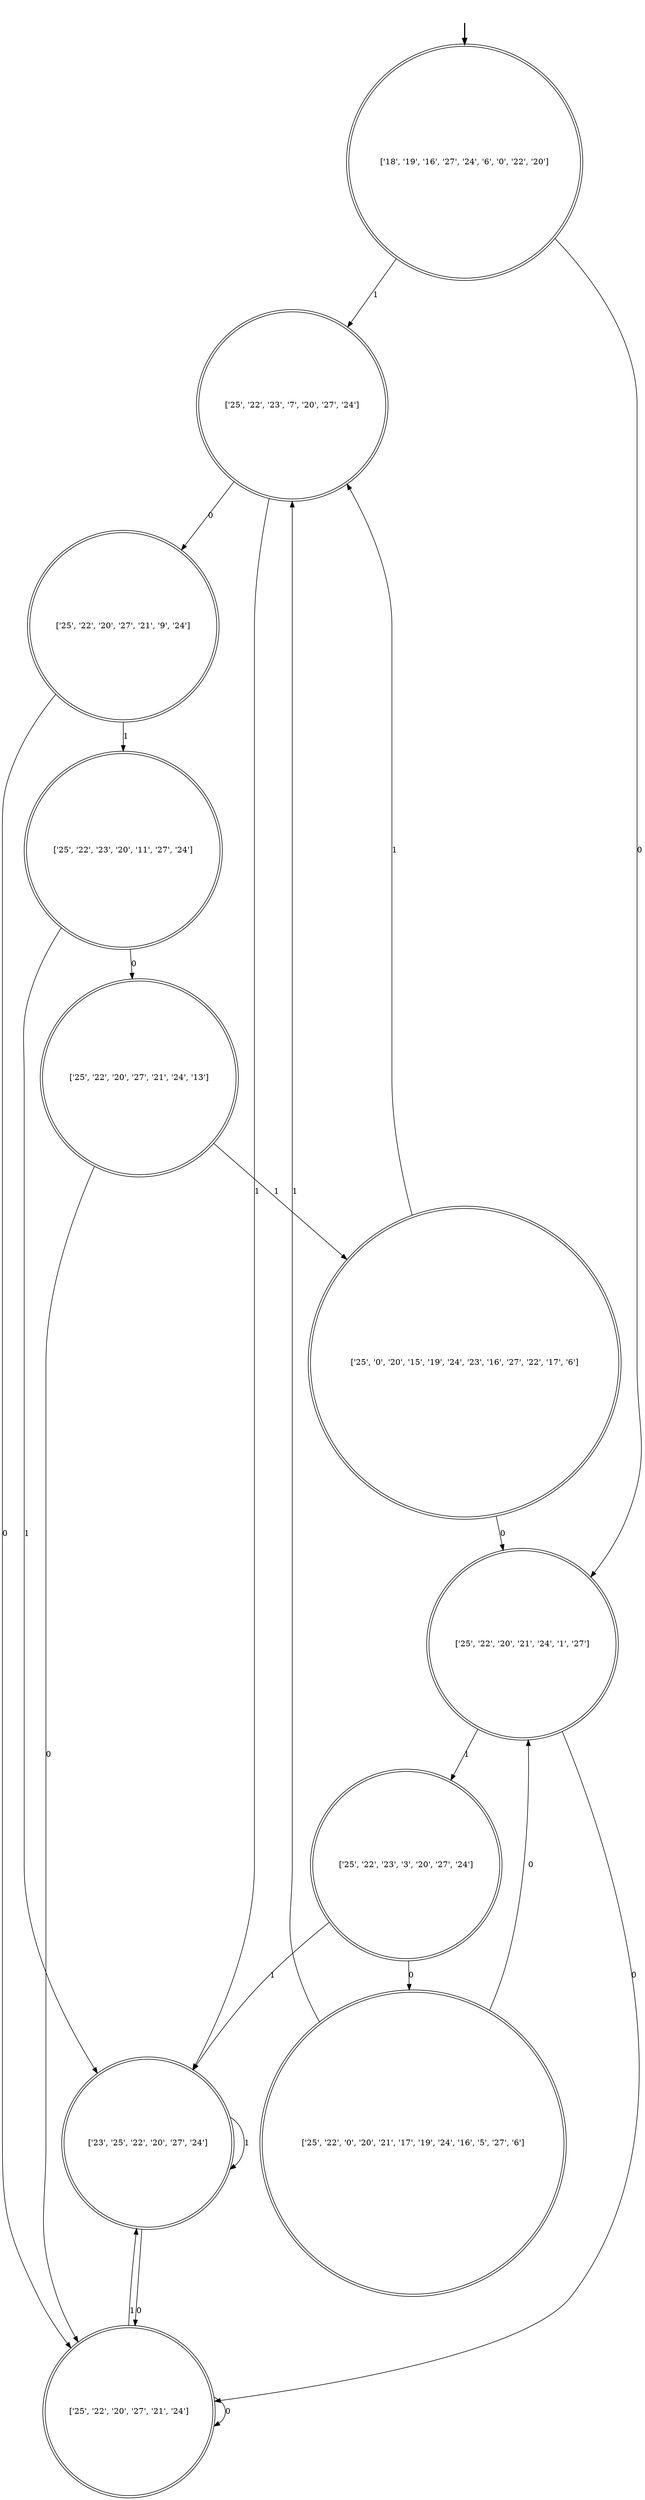digraph {
	fake [style=invisible]
	"['25', '22', '23', '3', '20', '27', '24']" [shape=doublecircle]
	"['25', '22', '20', '27', '21', '9', '24']" [shape=doublecircle]
	"['18', '19', '16', '27', '24', '6', '0', '22', '20']" [root=true shape=doublecircle]
	"['23', '25', '22', '20', '27', '24']" [shape=doublecircle]
	"['25', '22', '0', '20', '21', '17', '19', '24', '16', '5', '27', '6']" [shape=doublecircle]
	"['25', '22', '23', '20', '11', '27', '24']" [shape=doublecircle]
	"['25', '22', '20', '27', '21', '24', '13']" [shape=doublecircle]
	"['25', '22', '20', '27', '21', '24']" [shape=doublecircle]
	"['25', '22', '23', '7', '20', '27', '24']" [shape=doublecircle]
	"['25', '22', '20', '21', '24', '1', '27']" [shape=doublecircle]
	"['25', '0', '20', '15', '19', '24', '23', '16', '27', '22', '17', '6']" [shape=doublecircle]
	fake -> "['18', '19', '16', '27', '24', '6', '0', '22', '20']" [style=bold]
	"['18', '19', '16', '27', '24', '6', '0', '22', '20']" -> "['25', '22', '20', '21', '24', '1', '27']" [label=0]
	"['18', '19', '16', '27', '24', '6', '0', '22', '20']" -> "['25', '22', '23', '7', '20', '27', '24']" [label=1]
	"['25', '22', '20', '21', '24', '1', '27']" -> "['25', '22', '20', '27', '21', '24']" [label=0]
	"['25', '22', '20', '21', '24', '1', '27']" -> "['25', '22', '23', '3', '20', '27', '24']" [label=1]
	"['25', '22', '23', '7', '20', '27', '24']" -> "['25', '22', '20', '27', '21', '9', '24']" [label=0]
	"['25', '22', '23', '7', '20', '27', '24']" -> "['23', '25', '22', '20', '27', '24']" [label=1]
	"['25', '22', '20', '27', '21', '24']" -> "['25', '22', '20', '27', '21', '24']" [label=0]
	"['25', '22', '20', '27', '21', '24']" -> "['23', '25', '22', '20', '27', '24']" [label=1]
	"['25', '22', '23', '3', '20', '27', '24']" -> "['25', '22', '0', '20', '21', '17', '19', '24', '16', '5', '27', '6']" [label=0]
	"['25', '22', '23', '3', '20', '27', '24']" -> "['23', '25', '22', '20', '27', '24']" [label=1]
	"['25', '22', '20', '27', '21', '9', '24']" -> "['25', '22', '20', '27', '21', '24']" [label=0]
	"['25', '22', '20', '27', '21', '9', '24']" -> "['25', '22', '23', '20', '11', '27', '24']" [label=1]
	"['23', '25', '22', '20', '27', '24']" -> "['25', '22', '20', '27', '21', '24']" [label=0]
	"['23', '25', '22', '20', '27', '24']" -> "['23', '25', '22', '20', '27', '24']" [label=1]
	"['25', '22', '0', '20', '21', '17', '19', '24', '16', '5', '27', '6']" -> "['25', '22', '20', '21', '24', '1', '27']" [label=0]
	"['25', '22', '0', '20', '21', '17', '19', '24', '16', '5', '27', '6']" -> "['25', '22', '23', '7', '20', '27', '24']" [label=1]
	"['25', '22', '23', '20', '11', '27', '24']" -> "['25', '22', '20', '27', '21', '24', '13']" [label=0]
	"['25', '22', '23', '20', '11', '27', '24']" -> "['23', '25', '22', '20', '27', '24']" [label=1]
	"['25', '22', '20', '27', '21', '24', '13']" -> "['25', '22', '20', '27', '21', '24']" [label=0]
	"['25', '22', '20', '27', '21', '24', '13']" -> "['25', '0', '20', '15', '19', '24', '23', '16', '27', '22', '17', '6']" [label=1]
	"['25', '0', '20', '15', '19', '24', '23', '16', '27', '22', '17', '6']" -> "['25', '22', '20', '21', '24', '1', '27']" [label=0]
	"['25', '0', '20', '15', '19', '24', '23', '16', '27', '22', '17', '6']" -> "['25', '22', '23', '7', '20', '27', '24']" [label=1]
}
